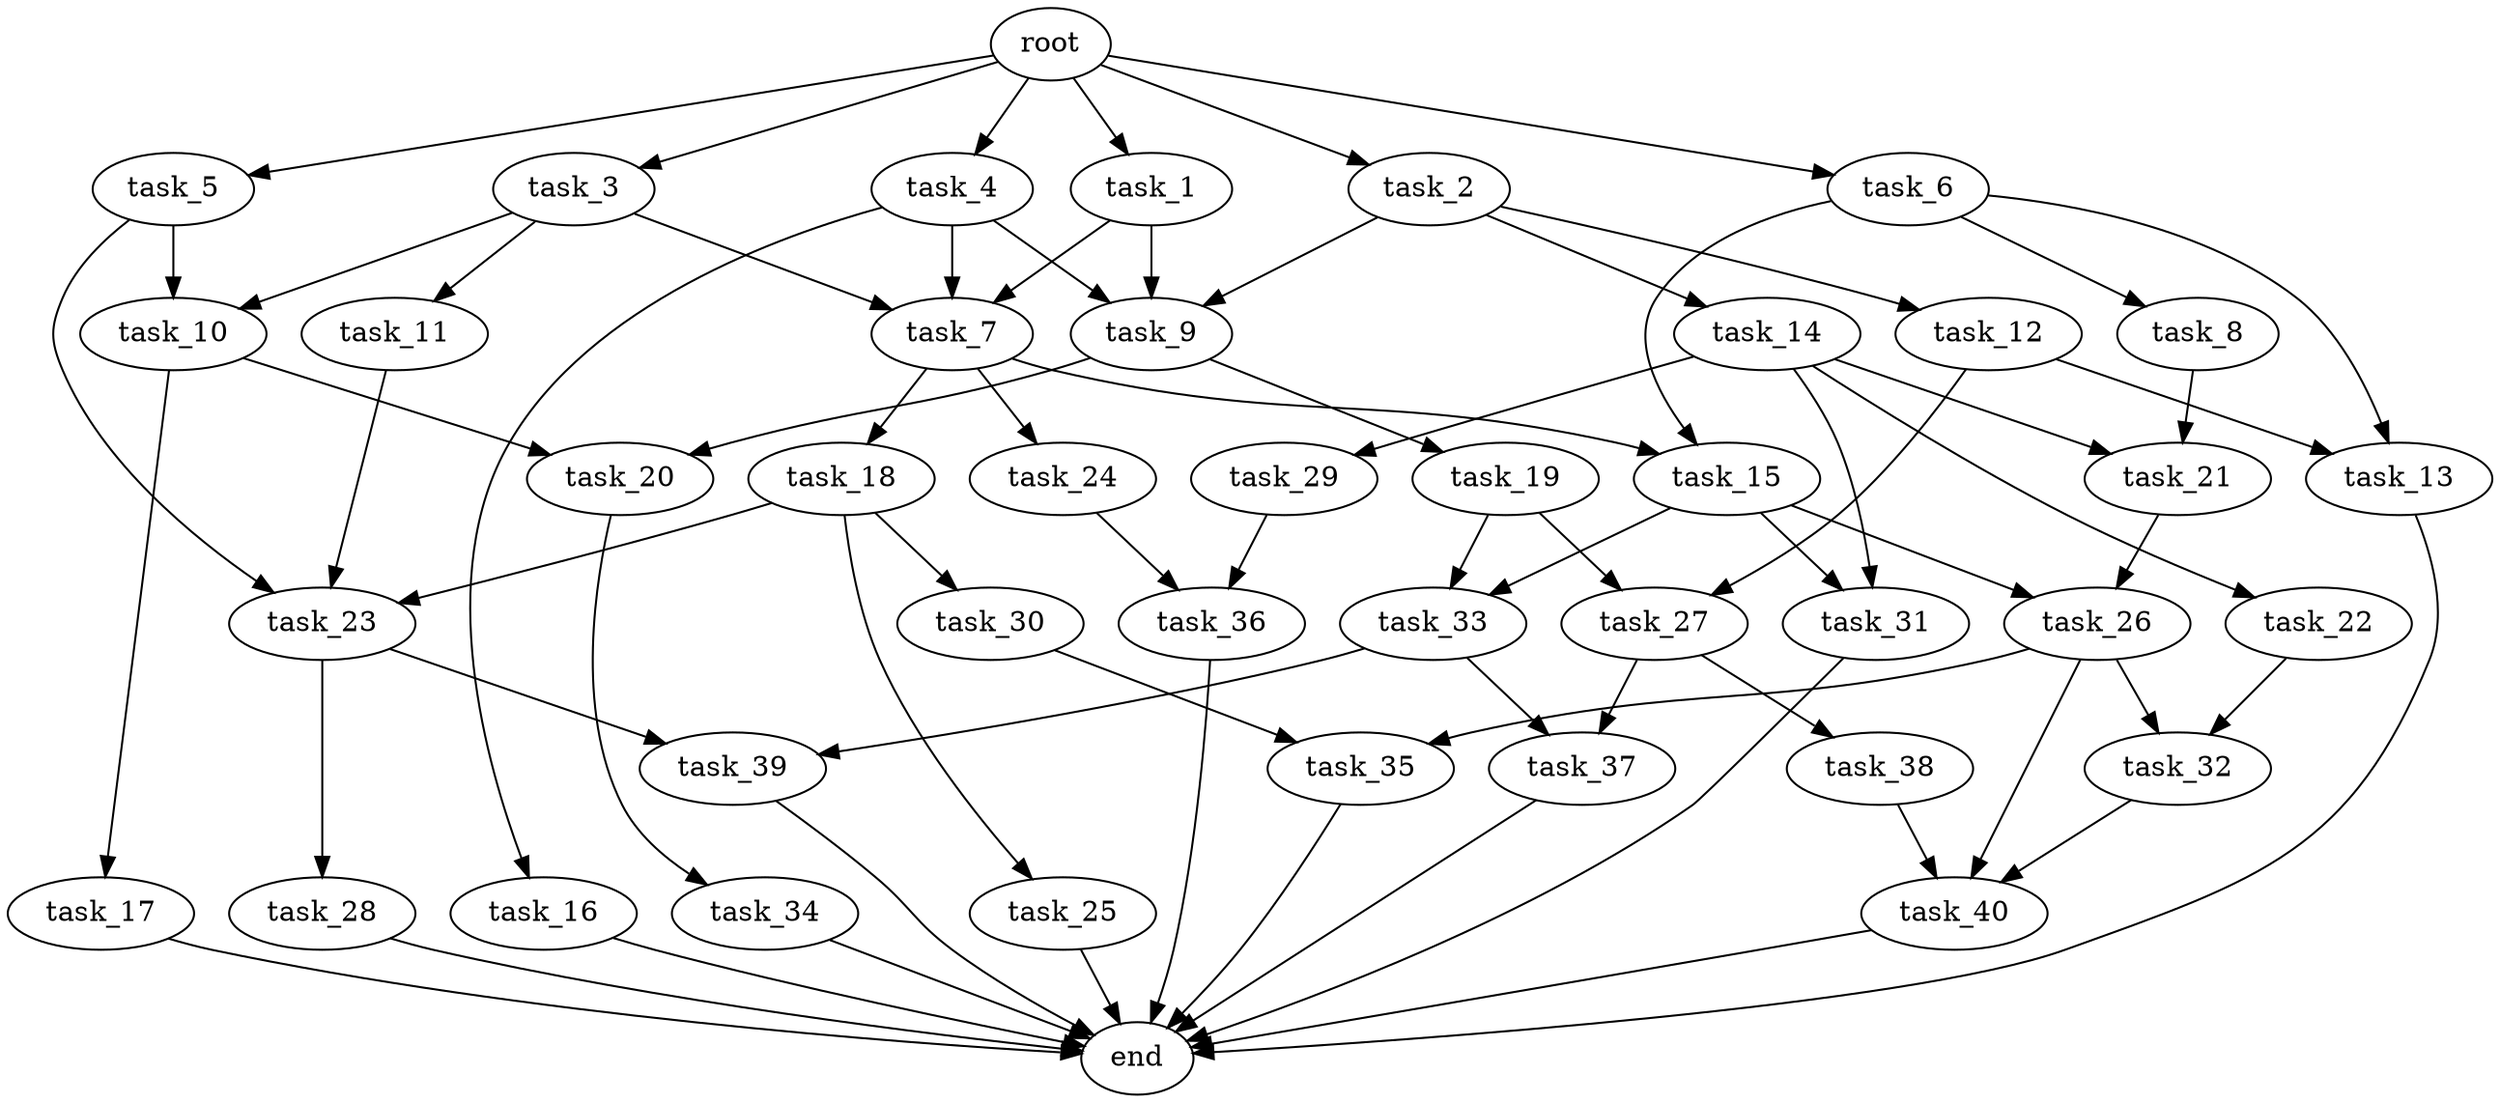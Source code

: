 digraph G {
  root [size="0.000000e+00"];
  task_1 [size="6.480494e+10"];
  task_2 [size="8.454165e+10"];
  task_3 [size="6.361689e+10"];
  task_4 [size="8.214935e+10"];
  task_5 [size="3.287239e+10"];
  task_6 [size="3.647221e+10"];
  task_7 [size="9.524643e+08"];
  task_8 [size="1.205683e+10"];
  task_9 [size="2.061124e+10"];
  task_10 [size="4.376058e+10"];
  task_11 [size="2.235345e+10"];
  task_12 [size="5.301561e+10"];
  task_13 [size="7.061982e+10"];
  task_14 [size="2.273155e+09"];
  task_15 [size="9.226317e+10"];
  task_16 [size="5.581559e+10"];
  task_17 [size="6.760281e+10"];
  task_18 [size="8.371373e+10"];
  task_19 [size="5.226340e+10"];
  task_20 [size="3.562769e+08"];
  task_21 [size="1.376881e+10"];
  task_22 [size="4.680352e+10"];
  task_23 [size="7.604767e+10"];
  task_24 [size="7.150874e+10"];
  task_25 [size="4.680015e+10"];
  task_26 [size="9.454989e+10"];
  task_27 [size="1.058730e+10"];
  task_28 [size="2.758763e+09"];
  task_29 [size="6.902904e+10"];
  task_30 [size="1.111571e+10"];
  task_31 [size="6.156079e+10"];
  task_32 [size="9.759504e+10"];
  task_33 [size="1.547133e+10"];
  task_34 [size="8.937679e+10"];
  task_35 [size="6.768784e+10"];
  task_36 [size="8.791274e+10"];
  task_37 [size="5.881198e+10"];
  task_38 [size="9.878454e+10"];
  task_39 [size="2.513891e+10"];
  task_40 [size="4.904610e+10"];
  end [size="0.000000e+00"];

  root -> task_1 [size="1.000000e-12"];
  root -> task_2 [size="1.000000e-12"];
  root -> task_3 [size="1.000000e-12"];
  root -> task_4 [size="1.000000e-12"];
  root -> task_5 [size="1.000000e-12"];
  root -> task_6 [size="1.000000e-12"];
  task_1 -> task_7 [size="3.174881e+06"];
  task_1 -> task_9 [size="6.870414e+07"];
  task_2 -> task_9 [size="6.870414e+07"];
  task_2 -> task_12 [size="5.301561e+08"];
  task_2 -> task_14 [size="2.273155e+07"];
  task_3 -> task_7 [size="3.174881e+06"];
  task_3 -> task_10 [size="2.188029e+08"];
  task_3 -> task_11 [size="2.235345e+08"];
  task_4 -> task_7 [size="3.174881e+06"];
  task_4 -> task_9 [size="6.870414e+07"];
  task_4 -> task_16 [size="5.581559e+08"];
  task_5 -> task_10 [size="2.188029e+08"];
  task_5 -> task_23 [size="2.534922e+08"];
  task_6 -> task_8 [size="1.205683e+08"];
  task_6 -> task_13 [size="3.530991e+08"];
  task_6 -> task_15 [size="4.613159e+08"];
  task_7 -> task_15 [size="4.613159e+08"];
  task_7 -> task_18 [size="8.371373e+08"];
  task_7 -> task_24 [size="7.150874e+08"];
  task_8 -> task_21 [size="6.884403e+07"];
  task_9 -> task_19 [size="5.226340e+08"];
  task_9 -> task_20 [size="1.781385e+06"];
  task_10 -> task_17 [size="6.760281e+08"];
  task_10 -> task_20 [size="1.781385e+06"];
  task_11 -> task_23 [size="2.534922e+08"];
  task_12 -> task_13 [size="3.530991e+08"];
  task_12 -> task_27 [size="5.293652e+07"];
  task_13 -> end [size="1.000000e-12"];
  task_14 -> task_21 [size="6.884403e+07"];
  task_14 -> task_22 [size="4.680352e+08"];
  task_14 -> task_29 [size="6.902904e+08"];
  task_14 -> task_31 [size="3.078040e+08"];
  task_15 -> task_26 [size="4.727494e+08"];
  task_15 -> task_31 [size="3.078040e+08"];
  task_15 -> task_33 [size="7.735663e+07"];
  task_16 -> end [size="1.000000e-12"];
  task_17 -> end [size="1.000000e-12"];
  task_18 -> task_23 [size="2.534922e+08"];
  task_18 -> task_25 [size="4.680015e+08"];
  task_18 -> task_30 [size="1.111571e+08"];
  task_19 -> task_27 [size="5.293652e+07"];
  task_19 -> task_33 [size="7.735663e+07"];
  task_20 -> task_34 [size="8.937679e+08"];
  task_21 -> task_26 [size="4.727494e+08"];
  task_22 -> task_32 [size="4.879752e+08"];
  task_23 -> task_28 [size="2.758763e+07"];
  task_23 -> task_39 [size="1.256945e+08"];
  task_24 -> task_36 [size="4.395637e+08"];
  task_25 -> end [size="1.000000e-12"];
  task_26 -> task_32 [size="4.879752e+08"];
  task_26 -> task_35 [size="3.384392e+08"];
  task_26 -> task_40 [size="1.634870e+08"];
  task_27 -> task_37 [size="2.940599e+08"];
  task_27 -> task_38 [size="9.878454e+08"];
  task_28 -> end [size="1.000000e-12"];
  task_29 -> task_36 [size="4.395637e+08"];
  task_30 -> task_35 [size="3.384392e+08"];
  task_31 -> end [size="1.000000e-12"];
  task_32 -> task_40 [size="1.634870e+08"];
  task_33 -> task_37 [size="2.940599e+08"];
  task_33 -> task_39 [size="1.256945e+08"];
  task_34 -> end [size="1.000000e-12"];
  task_35 -> end [size="1.000000e-12"];
  task_36 -> end [size="1.000000e-12"];
  task_37 -> end [size="1.000000e-12"];
  task_38 -> task_40 [size="1.634870e+08"];
  task_39 -> end [size="1.000000e-12"];
  task_40 -> end [size="1.000000e-12"];
}

